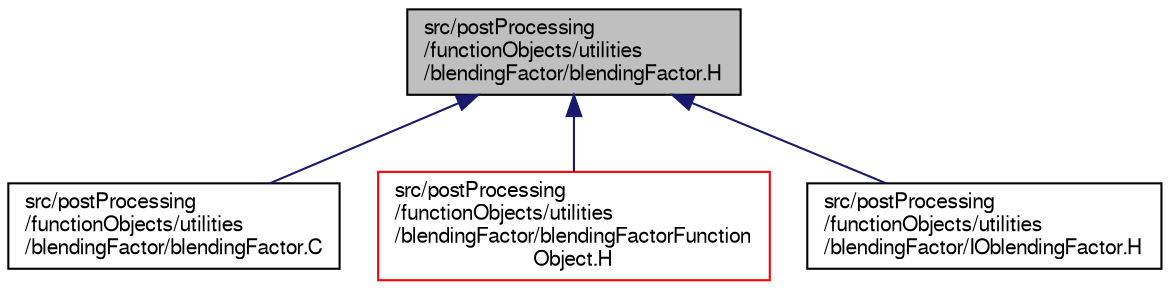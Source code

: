digraph "src/postProcessing/functionObjects/utilities/blendingFactor/blendingFactor.H"
{
  bgcolor="transparent";
  edge [fontname="FreeSans",fontsize="10",labelfontname="FreeSans",labelfontsize="10"];
  node [fontname="FreeSans",fontsize="10",shape=record];
  Node1 [label="src/postProcessing\l/functionObjects/utilities\l/blendingFactor/blendingFactor.H",height=0.2,width=0.4,color="black", fillcolor="grey75", style="filled" fontcolor="black"];
  Node1 -> Node2 [dir="back",color="midnightblue",fontsize="10",style="solid",fontname="FreeSans"];
  Node2 [label="src/postProcessing\l/functionObjects/utilities\l/blendingFactor/blendingFactor.C",height=0.2,width=0.4,color="black",URL="$a08872.html"];
  Node1 -> Node3 [dir="back",color="midnightblue",fontsize="10",style="solid",fontname="FreeSans"];
  Node3 [label="src/postProcessing\l/functionObjects/utilities\l/blendingFactor/blendingFactorFunction\lObject.H",height=0.2,width=0.4,color="red",URL="$a08875.html"];
  Node1 -> Node4 [dir="back",color="midnightblue",fontsize="10",style="solid",fontname="FreeSans"];
  Node4 [label="src/postProcessing\l/functionObjects/utilities\l/blendingFactor/IOblendingFactor.H",height=0.2,width=0.4,color="black",URL="$a08877.html"];
}
